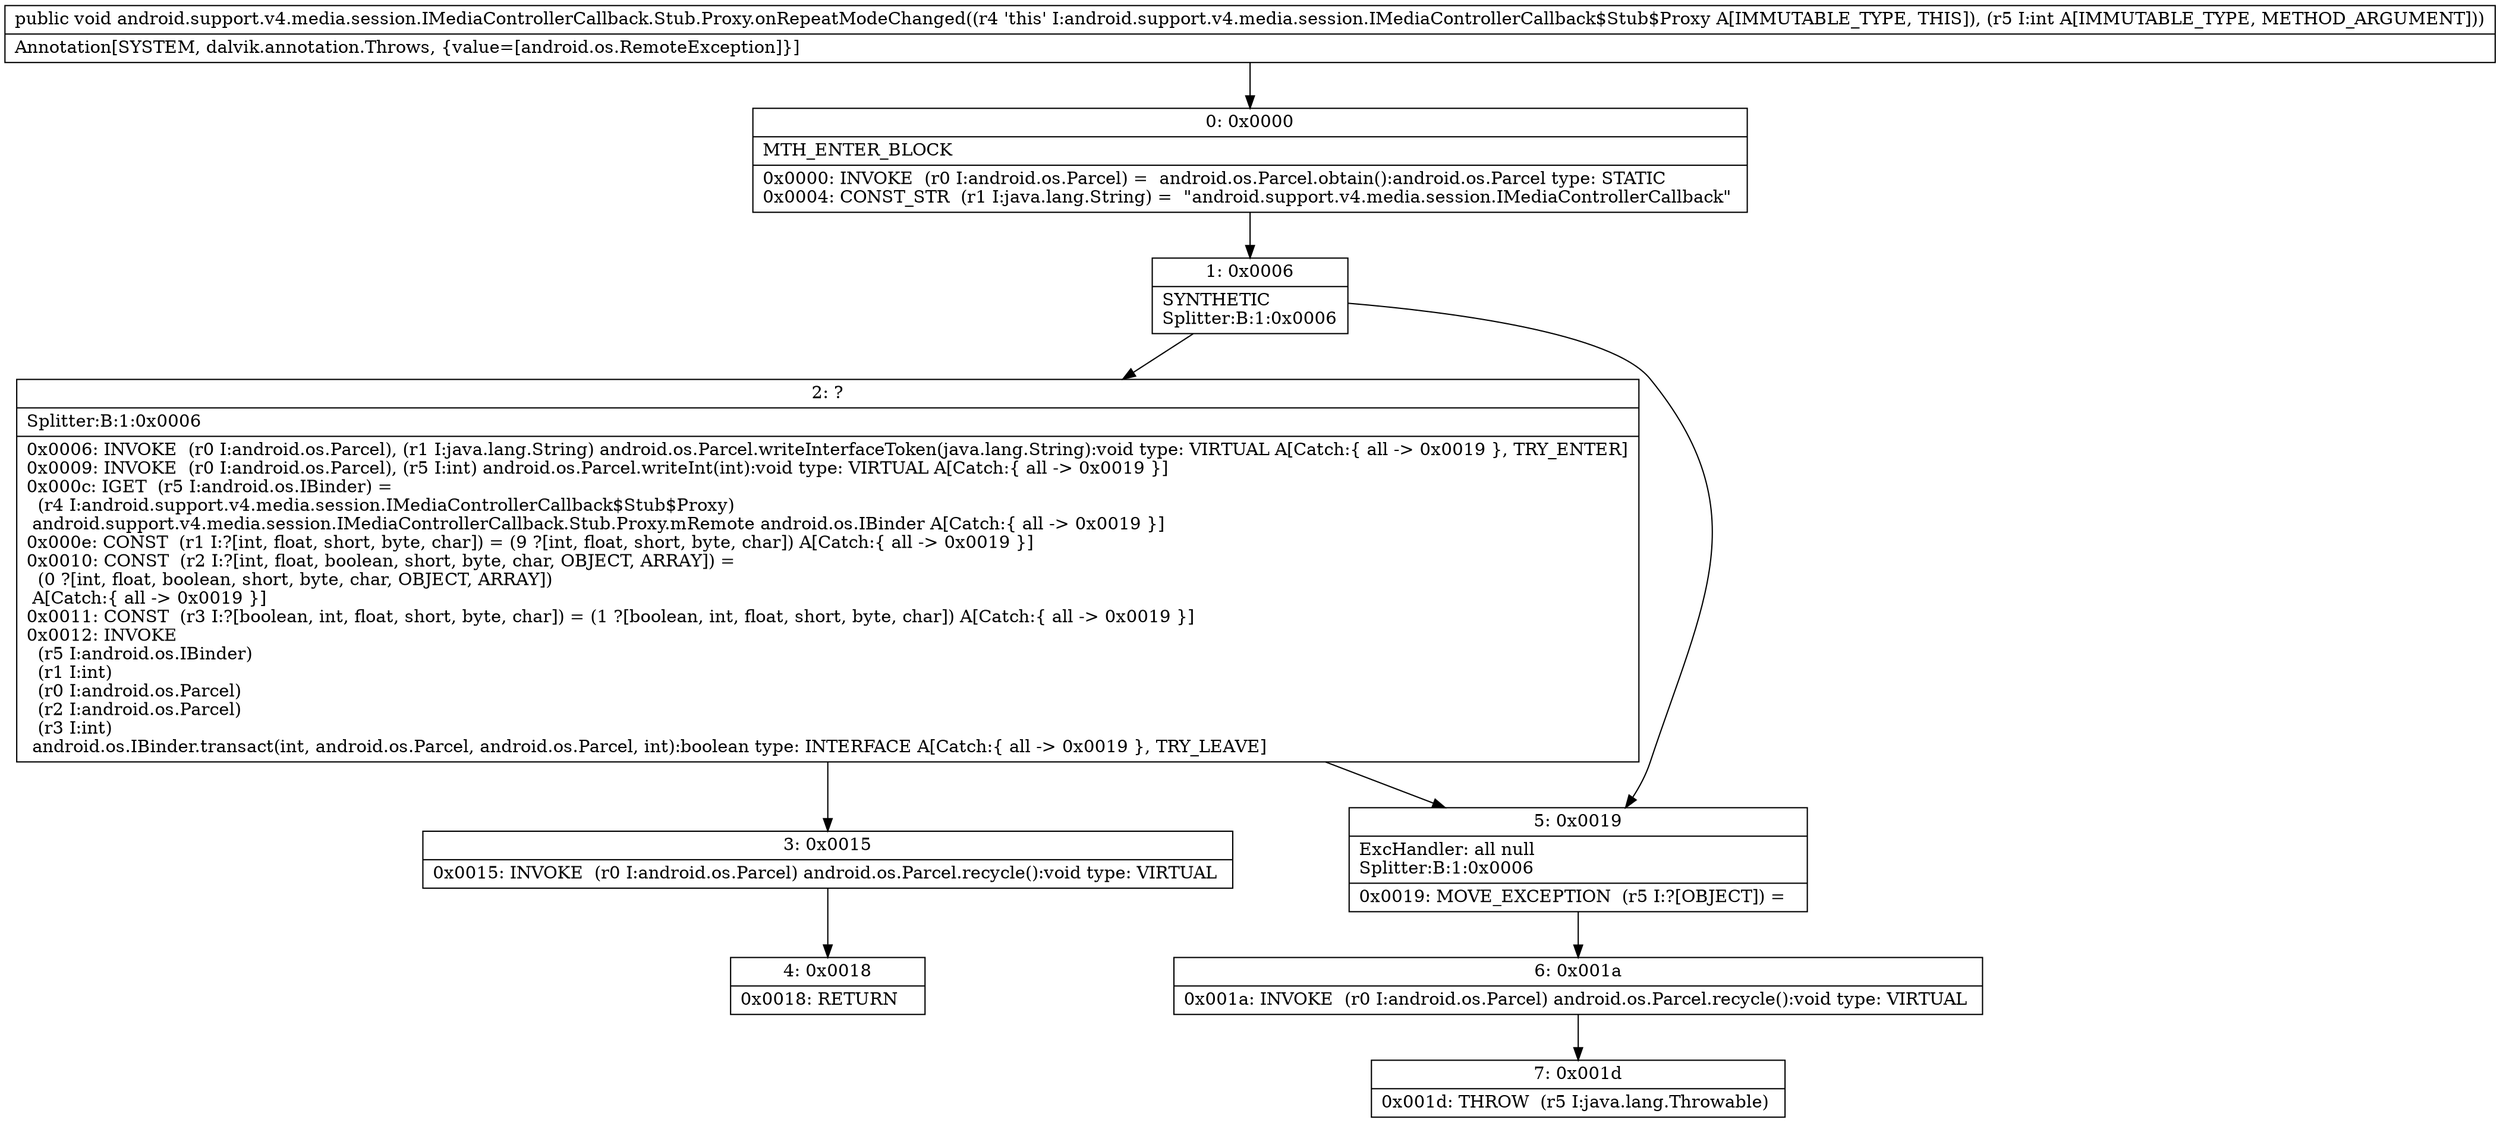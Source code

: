 digraph "CFG forandroid.support.v4.media.session.IMediaControllerCallback.Stub.Proxy.onRepeatModeChanged(I)V" {
Node_0 [shape=record,label="{0\:\ 0x0000|MTH_ENTER_BLOCK\l|0x0000: INVOKE  (r0 I:android.os.Parcel) =  android.os.Parcel.obtain():android.os.Parcel type: STATIC \l0x0004: CONST_STR  (r1 I:java.lang.String) =  \"android.support.v4.media.session.IMediaControllerCallback\" \l}"];
Node_1 [shape=record,label="{1\:\ 0x0006|SYNTHETIC\lSplitter:B:1:0x0006\l}"];
Node_2 [shape=record,label="{2\:\ ?|Splitter:B:1:0x0006\l|0x0006: INVOKE  (r0 I:android.os.Parcel), (r1 I:java.lang.String) android.os.Parcel.writeInterfaceToken(java.lang.String):void type: VIRTUAL A[Catch:\{ all \-\> 0x0019 \}, TRY_ENTER]\l0x0009: INVOKE  (r0 I:android.os.Parcel), (r5 I:int) android.os.Parcel.writeInt(int):void type: VIRTUAL A[Catch:\{ all \-\> 0x0019 \}]\l0x000c: IGET  (r5 I:android.os.IBinder) = \l  (r4 I:android.support.v4.media.session.IMediaControllerCallback$Stub$Proxy)\l android.support.v4.media.session.IMediaControllerCallback.Stub.Proxy.mRemote android.os.IBinder A[Catch:\{ all \-\> 0x0019 \}]\l0x000e: CONST  (r1 I:?[int, float, short, byte, char]) = (9 ?[int, float, short, byte, char]) A[Catch:\{ all \-\> 0x0019 \}]\l0x0010: CONST  (r2 I:?[int, float, boolean, short, byte, char, OBJECT, ARRAY]) = \l  (0 ?[int, float, boolean, short, byte, char, OBJECT, ARRAY])\l A[Catch:\{ all \-\> 0x0019 \}]\l0x0011: CONST  (r3 I:?[boolean, int, float, short, byte, char]) = (1 ?[boolean, int, float, short, byte, char]) A[Catch:\{ all \-\> 0x0019 \}]\l0x0012: INVOKE  \l  (r5 I:android.os.IBinder)\l  (r1 I:int)\l  (r0 I:android.os.Parcel)\l  (r2 I:android.os.Parcel)\l  (r3 I:int)\l android.os.IBinder.transact(int, android.os.Parcel, android.os.Parcel, int):boolean type: INTERFACE A[Catch:\{ all \-\> 0x0019 \}, TRY_LEAVE]\l}"];
Node_3 [shape=record,label="{3\:\ 0x0015|0x0015: INVOKE  (r0 I:android.os.Parcel) android.os.Parcel.recycle():void type: VIRTUAL \l}"];
Node_4 [shape=record,label="{4\:\ 0x0018|0x0018: RETURN   \l}"];
Node_5 [shape=record,label="{5\:\ 0x0019|ExcHandler: all null\lSplitter:B:1:0x0006\l|0x0019: MOVE_EXCEPTION  (r5 I:?[OBJECT]) =  \l}"];
Node_6 [shape=record,label="{6\:\ 0x001a|0x001a: INVOKE  (r0 I:android.os.Parcel) android.os.Parcel.recycle():void type: VIRTUAL \l}"];
Node_7 [shape=record,label="{7\:\ 0x001d|0x001d: THROW  (r5 I:java.lang.Throwable) \l}"];
MethodNode[shape=record,label="{public void android.support.v4.media.session.IMediaControllerCallback.Stub.Proxy.onRepeatModeChanged((r4 'this' I:android.support.v4.media.session.IMediaControllerCallback$Stub$Proxy A[IMMUTABLE_TYPE, THIS]), (r5 I:int A[IMMUTABLE_TYPE, METHOD_ARGUMENT]))  | Annotation[SYSTEM, dalvik.annotation.Throws, \{value=[android.os.RemoteException]\}]\l}"];
MethodNode -> Node_0;
Node_0 -> Node_1;
Node_1 -> Node_2;
Node_1 -> Node_5;
Node_2 -> Node_3;
Node_2 -> Node_5;
Node_3 -> Node_4;
Node_5 -> Node_6;
Node_6 -> Node_7;
}

